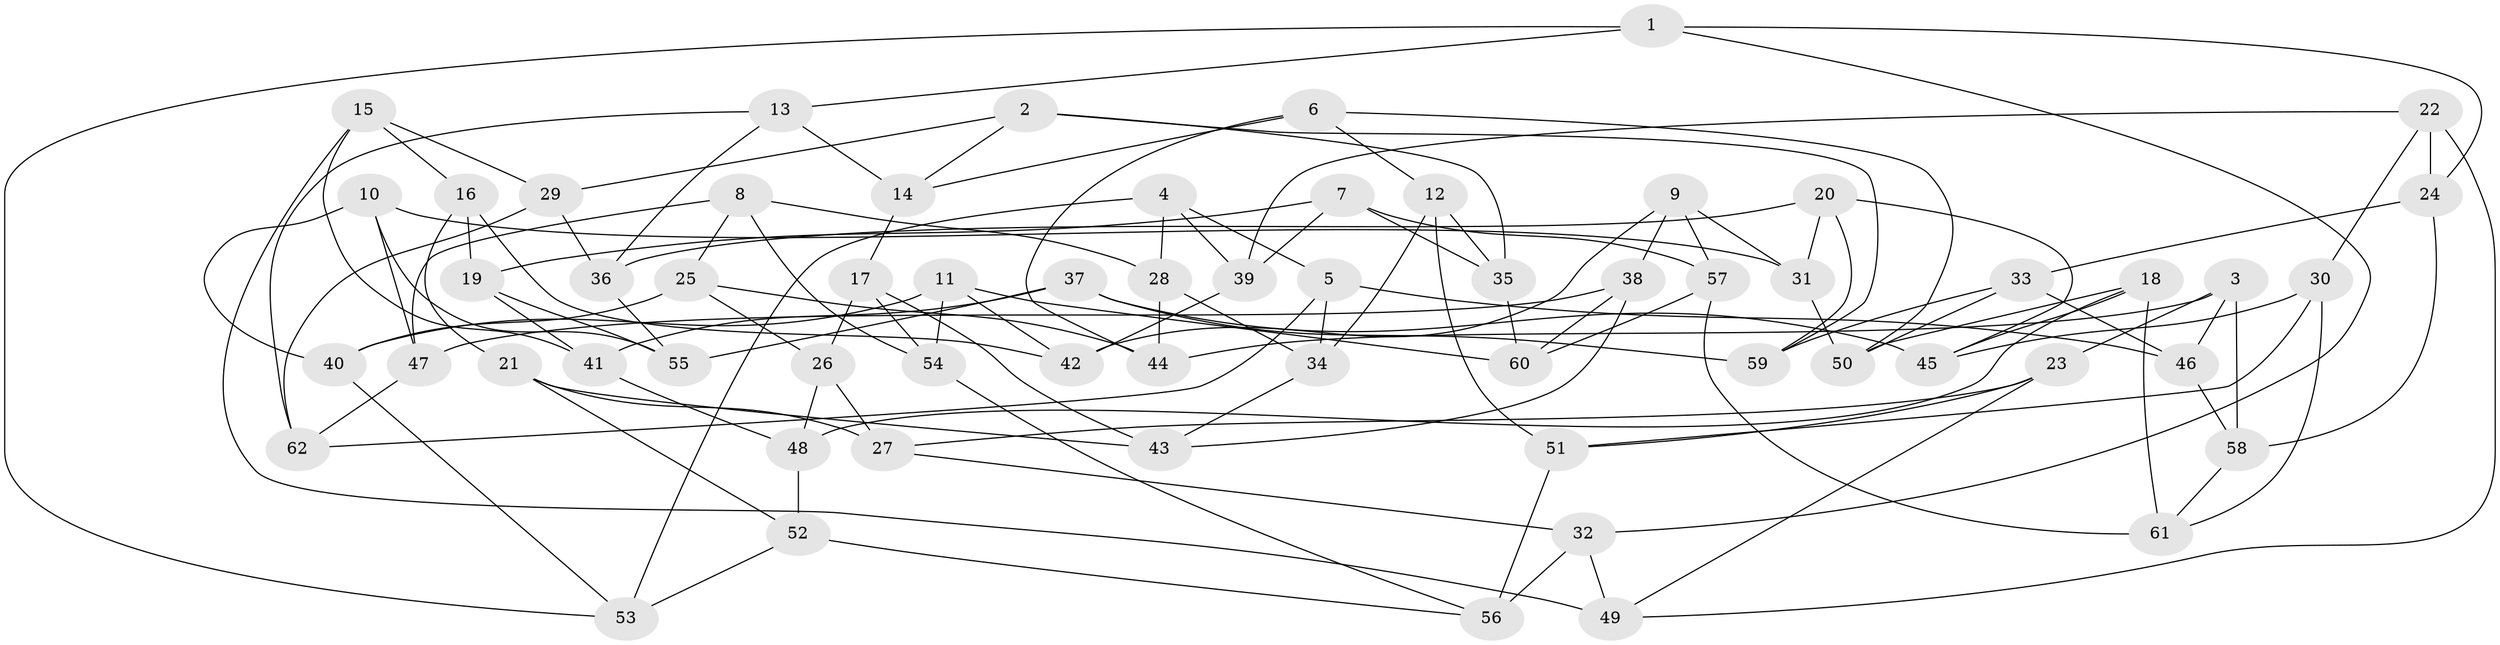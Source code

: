 // Generated by graph-tools (version 1.1) at 2025/38/03/09/25 02:38:19]
// undirected, 62 vertices, 124 edges
graph export_dot {
graph [start="1"]
  node [color=gray90,style=filled];
  1;
  2;
  3;
  4;
  5;
  6;
  7;
  8;
  9;
  10;
  11;
  12;
  13;
  14;
  15;
  16;
  17;
  18;
  19;
  20;
  21;
  22;
  23;
  24;
  25;
  26;
  27;
  28;
  29;
  30;
  31;
  32;
  33;
  34;
  35;
  36;
  37;
  38;
  39;
  40;
  41;
  42;
  43;
  44;
  45;
  46;
  47;
  48;
  49;
  50;
  51;
  52;
  53;
  54;
  55;
  56;
  57;
  58;
  59;
  60;
  61;
  62;
  1 -- 53;
  1 -- 32;
  1 -- 13;
  1 -- 24;
  2 -- 35;
  2 -- 59;
  2 -- 14;
  2 -- 29;
  3 -- 44;
  3 -- 23;
  3 -- 58;
  3 -- 46;
  4 -- 39;
  4 -- 5;
  4 -- 28;
  4 -- 53;
  5 -- 46;
  5 -- 62;
  5 -- 34;
  6 -- 44;
  6 -- 14;
  6 -- 12;
  6 -- 50;
  7 -- 35;
  7 -- 39;
  7 -- 57;
  7 -- 19;
  8 -- 28;
  8 -- 25;
  8 -- 47;
  8 -- 54;
  9 -- 38;
  9 -- 31;
  9 -- 57;
  9 -- 42;
  10 -- 47;
  10 -- 55;
  10 -- 31;
  10 -- 40;
  11 -- 60;
  11 -- 54;
  11 -- 40;
  11 -- 42;
  12 -- 34;
  12 -- 51;
  12 -- 35;
  13 -- 14;
  13 -- 36;
  13 -- 62;
  14 -- 17;
  15 -- 49;
  15 -- 16;
  15 -- 41;
  15 -- 29;
  16 -- 21;
  16 -- 19;
  16 -- 42;
  17 -- 26;
  17 -- 43;
  17 -- 54;
  18 -- 61;
  18 -- 45;
  18 -- 48;
  18 -- 50;
  19 -- 55;
  19 -- 41;
  20 -- 45;
  20 -- 59;
  20 -- 36;
  20 -- 31;
  21 -- 52;
  21 -- 43;
  21 -- 27;
  22 -- 30;
  22 -- 49;
  22 -- 24;
  22 -- 39;
  23 -- 27;
  23 -- 49;
  23 -- 51;
  24 -- 58;
  24 -- 33;
  25 -- 40;
  25 -- 44;
  25 -- 26;
  26 -- 27;
  26 -- 48;
  27 -- 32;
  28 -- 34;
  28 -- 44;
  29 -- 62;
  29 -- 36;
  30 -- 45;
  30 -- 51;
  30 -- 61;
  31 -- 50;
  32 -- 49;
  32 -- 56;
  33 -- 46;
  33 -- 50;
  33 -- 59;
  34 -- 43;
  35 -- 60;
  36 -- 55;
  37 -- 59;
  37 -- 55;
  37 -- 41;
  37 -- 45;
  38 -- 47;
  38 -- 43;
  38 -- 60;
  39 -- 42;
  40 -- 53;
  41 -- 48;
  46 -- 58;
  47 -- 62;
  48 -- 52;
  51 -- 56;
  52 -- 56;
  52 -- 53;
  54 -- 56;
  57 -- 60;
  57 -- 61;
  58 -- 61;
}
